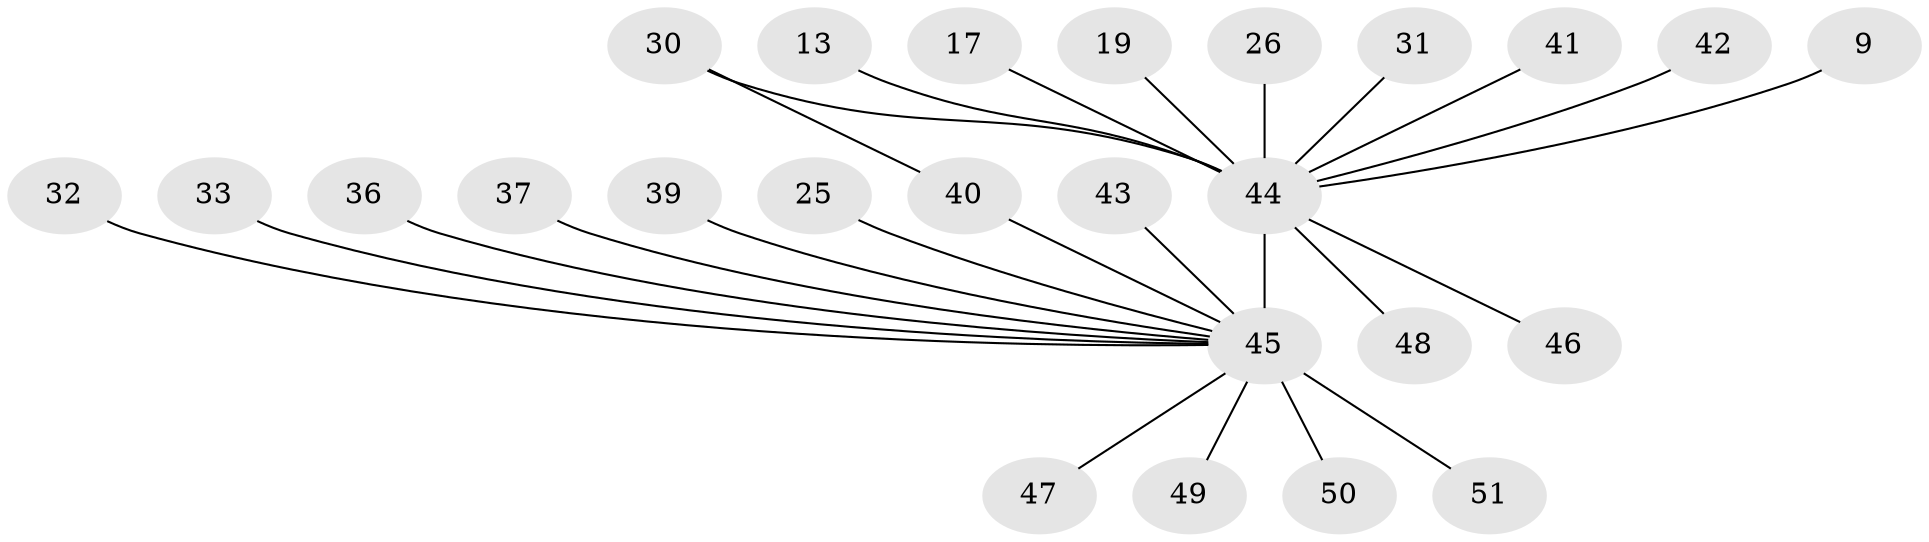 // original degree distribution, {14: 0.0196078431372549, 9: 0.0196078431372549, 12: 0.0196078431372549, 3: 0.19607843137254902, 1: 0.5098039215686274, 11: 0.0196078431372549, 2: 0.1568627450980392, 4: 0.058823529411764705}
// Generated by graph-tools (version 1.1) at 2025/48/03/09/25 04:48:47]
// undirected, 25 vertices, 25 edges
graph export_dot {
graph [start="1"]
  node [color=gray90,style=filled];
  9;
  13;
  17;
  19;
  25;
  26;
  30;
  31 [super="+23"];
  32;
  33;
  36;
  37;
  39;
  40 [super="+6"];
  41;
  42 [super="+38"];
  43;
  44 [super="+34+8"];
  45 [super="+28+24+35+5+10+20"];
  46;
  47;
  48;
  49;
  50;
  51;
  9 -- 44;
  13 -- 44;
  17 -- 44;
  19 -- 44;
  25 -- 45;
  26 -- 44;
  30 -- 40 [weight=2];
  30 -- 44;
  31 -- 44 [weight=2];
  32 -- 45;
  33 -- 45;
  36 -- 45;
  37 -- 45;
  39 -- 45;
  40 -- 45;
  41 -- 44;
  42 -- 44 [weight=2];
  43 -- 45;
  44 -- 46;
  44 -- 45 [weight=11];
  44 -- 48;
  45 -- 50;
  45 -- 49;
  45 -- 51;
  45 -- 47;
}
